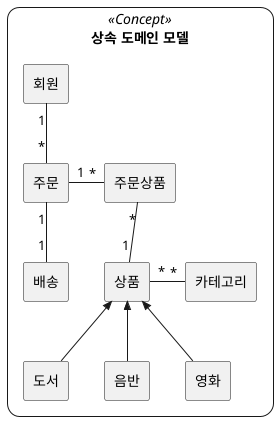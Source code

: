 @startuml
skinparam rectangle {
    roundCorner<<Concept>> 25
}

rectangle " 상속 도메인 모델 " <<Concept>> {

    rectangle "회원"
    rectangle "주문"
    rectangle "주문상품"
    rectangle "상품"
    rectangle "도서"
    rectangle "음반"
    rectangle "영화"
    rectangle "카테고리"
    rectangle "배송"

    회원 "1" -- "*" 주문
    주문 "1" - "*" 주문상품
    주문 "1" -- "1" 배송
    주문상품 "*" -- "1" 상품
    상품 "*" - "*" 카테고리
    상품 <<-- 도서
    상품 <<-- 음반
    상품 <<-- 영화

}

@enduml